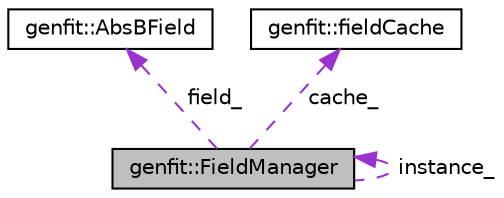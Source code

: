 digraph "genfit::FieldManager"
{
 // LATEX_PDF_SIZE
  edge [fontname="Helvetica",fontsize="10",labelfontname="Helvetica",labelfontsize="10"];
  node [fontname="Helvetica",fontsize="10",shape=record];
  Node1 [label="genfit::FieldManager",height=0.2,width=0.4,color="black", fillcolor="grey75", style="filled", fontcolor="black",tooltip="Singleton which provides access to magnetic field maps."];
  Node2 -> Node1 [dir="back",color="darkorchid3",fontsize="10",style="dashed",label=" field_" ,fontname="Helvetica"];
  Node2 [label="genfit::AbsBField",height=0.2,width=0.4,color="black", fillcolor="white", style="filled",URL="$classgenfit_1_1AbsBField.html",tooltip="Abstract Interface to magnetic fields in GENFIT."];
  Node1 -> Node1 [dir="back",color="darkorchid3",fontsize="10",style="dashed",label=" instance_" ,fontname="Helvetica"];
  Node3 -> Node1 [dir="back",color="darkorchid3",fontsize="10",style="dashed",label=" cache_" ,fontname="Helvetica"];
  Node3 [label="genfit::fieldCache",height=0.2,width=0.4,color="black", fillcolor="white", style="filled",URL="$structgenfit_1_1fieldCache.html",tooltip="Cache B field at a position. Used by FieldManager."];
}
